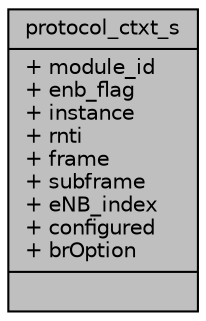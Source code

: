 digraph "protocol_ctxt_s"
{
 // LATEX_PDF_SIZE
  edge [fontname="Helvetica",fontsize="10",labelfontname="Helvetica",labelfontsize="10"];
  node [fontname="Helvetica",fontsize="10",shape=record];
  Node1 [label="{protocol_ctxt_s\n|+ module_id\l+ enb_flag\l+ instance\l+ rnti\l+ frame\l+ subframe\l+ eNB_index\l+ configured\l+ brOption\l|}",height=0.2,width=0.4,color="black", fillcolor="grey75", style="filled", fontcolor="black",tooltip=" "];
}
